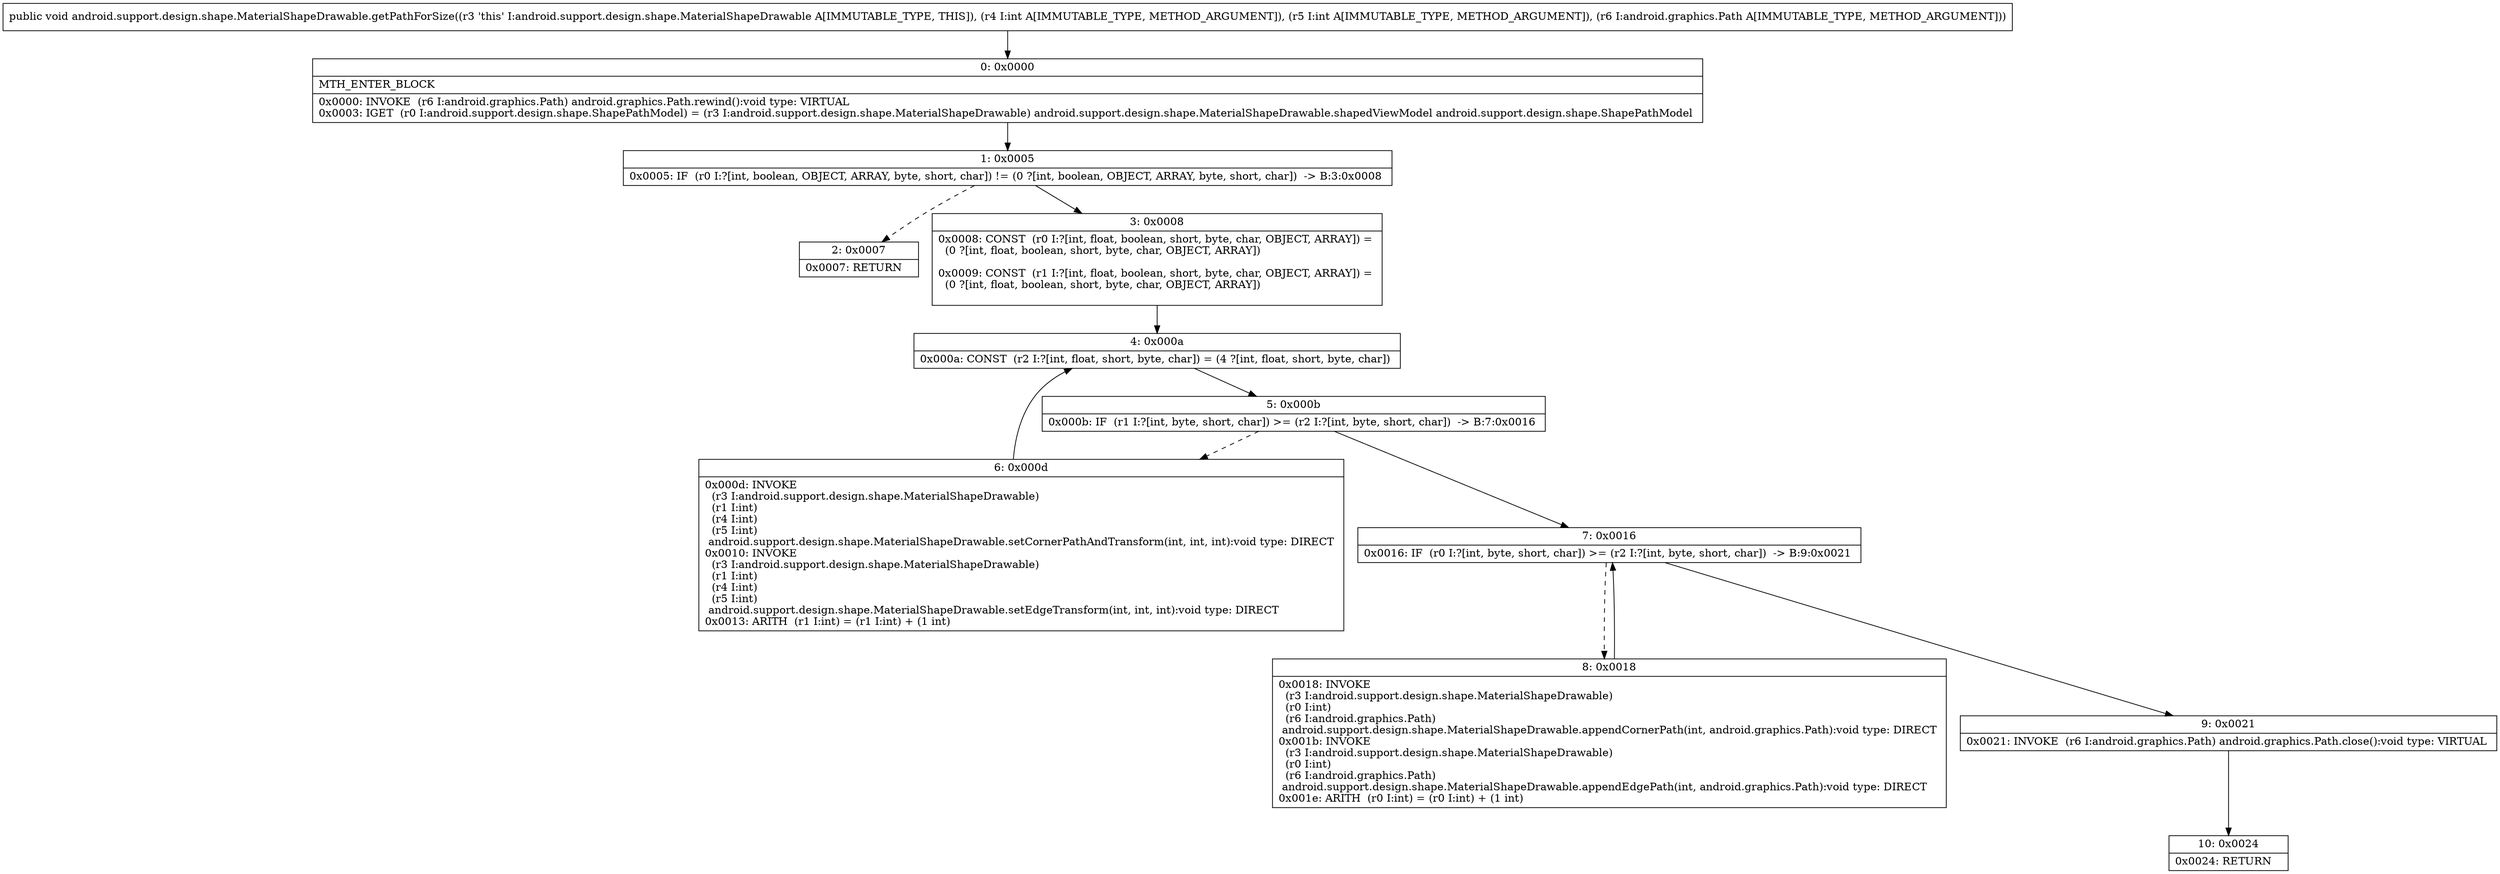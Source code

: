 digraph "CFG forandroid.support.design.shape.MaterialShapeDrawable.getPathForSize(IILandroid\/graphics\/Path;)V" {
Node_0 [shape=record,label="{0\:\ 0x0000|MTH_ENTER_BLOCK\l|0x0000: INVOKE  (r6 I:android.graphics.Path) android.graphics.Path.rewind():void type: VIRTUAL \l0x0003: IGET  (r0 I:android.support.design.shape.ShapePathModel) = (r3 I:android.support.design.shape.MaterialShapeDrawable) android.support.design.shape.MaterialShapeDrawable.shapedViewModel android.support.design.shape.ShapePathModel \l}"];
Node_1 [shape=record,label="{1\:\ 0x0005|0x0005: IF  (r0 I:?[int, boolean, OBJECT, ARRAY, byte, short, char]) != (0 ?[int, boolean, OBJECT, ARRAY, byte, short, char])  \-\> B:3:0x0008 \l}"];
Node_2 [shape=record,label="{2\:\ 0x0007|0x0007: RETURN   \l}"];
Node_3 [shape=record,label="{3\:\ 0x0008|0x0008: CONST  (r0 I:?[int, float, boolean, short, byte, char, OBJECT, ARRAY]) = \l  (0 ?[int, float, boolean, short, byte, char, OBJECT, ARRAY])\l \l0x0009: CONST  (r1 I:?[int, float, boolean, short, byte, char, OBJECT, ARRAY]) = \l  (0 ?[int, float, boolean, short, byte, char, OBJECT, ARRAY])\l \l}"];
Node_4 [shape=record,label="{4\:\ 0x000a|0x000a: CONST  (r2 I:?[int, float, short, byte, char]) = (4 ?[int, float, short, byte, char]) \l}"];
Node_5 [shape=record,label="{5\:\ 0x000b|0x000b: IF  (r1 I:?[int, byte, short, char]) \>= (r2 I:?[int, byte, short, char])  \-\> B:7:0x0016 \l}"];
Node_6 [shape=record,label="{6\:\ 0x000d|0x000d: INVOKE  \l  (r3 I:android.support.design.shape.MaterialShapeDrawable)\l  (r1 I:int)\l  (r4 I:int)\l  (r5 I:int)\l android.support.design.shape.MaterialShapeDrawable.setCornerPathAndTransform(int, int, int):void type: DIRECT \l0x0010: INVOKE  \l  (r3 I:android.support.design.shape.MaterialShapeDrawable)\l  (r1 I:int)\l  (r4 I:int)\l  (r5 I:int)\l android.support.design.shape.MaterialShapeDrawable.setEdgeTransform(int, int, int):void type: DIRECT \l0x0013: ARITH  (r1 I:int) = (r1 I:int) + (1 int) \l}"];
Node_7 [shape=record,label="{7\:\ 0x0016|0x0016: IF  (r0 I:?[int, byte, short, char]) \>= (r2 I:?[int, byte, short, char])  \-\> B:9:0x0021 \l}"];
Node_8 [shape=record,label="{8\:\ 0x0018|0x0018: INVOKE  \l  (r3 I:android.support.design.shape.MaterialShapeDrawable)\l  (r0 I:int)\l  (r6 I:android.graphics.Path)\l android.support.design.shape.MaterialShapeDrawable.appendCornerPath(int, android.graphics.Path):void type: DIRECT \l0x001b: INVOKE  \l  (r3 I:android.support.design.shape.MaterialShapeDrawable)\l  (r0 I:int)\l  (r6 I:android.graphics.Path)\l android.support.design.shape.MaterialShapeDrawable.appendEdgePath(int, android.graphics.Path):void type: DIRECT \l0x001e: ARITH  (r0 I:int) = (r0 I:int) + (1 int) \l}"];
Node_9 [shape=record,label="{9\:\ 0x0021|0x0021: INVOKE  (r6 I:android.graphics.Path) android.graphics.Path.close():void type: VIRTUAL \l}"];
Node_10 [shape=record,label="{10\:\ 0x0024|0x0024: RETURN   \l}"];
MethodNode[shape=record,label="{public void android.support.design.shape.MaterialShapeDrawable.getPathForSize((r3 'this' I:android.support.design.shape.MaterialShapeDrawable A[IMMUTABLE_TYPE, THIS]), (r4 I:int A[IMMUTABLE_TYPE, METHOD_ARGUMENT]), (r5 I:int A[IMMUTABLE_TYPE, METHOD_ARGUMENT]), (r6 I:android.graphics.Path A[IMMUTABLE_TYPE, METHOD_ARGUMENT])) }"];
MethodNode -> Node_0;
Node_0 -> Node_1;
Node_1 -> Node_2[style=dashed];
Node_1 -> Node_3;
Node_3 -> Node_4;
Node_4 -> Node_5;
Node_5 -> Node_6[style=dashed];
Node_5 -> Node_7;
Node_6 -> Node_4;
Node_7 -> Node_8[style=dashed];
Node_7 -> Node_9;
Node_8 -> Node_7;
Node_9 -> Node_10;
}

